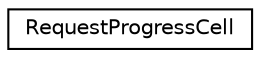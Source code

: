 digraph G
{
  edge [fontname="Helvetica",fontsize="10",labelfontname="Helvetica",labelfontsize="10"];
  node [fontname="Helvetica",fontsize="10",shape=record];
  rankdir="LR";
  Node1 [label="RequestProgressCell",height=0.2,width=0.4,color="black", fillcolor="white", style="filled",URL="$interface_request_progress_cell.html"];
}
